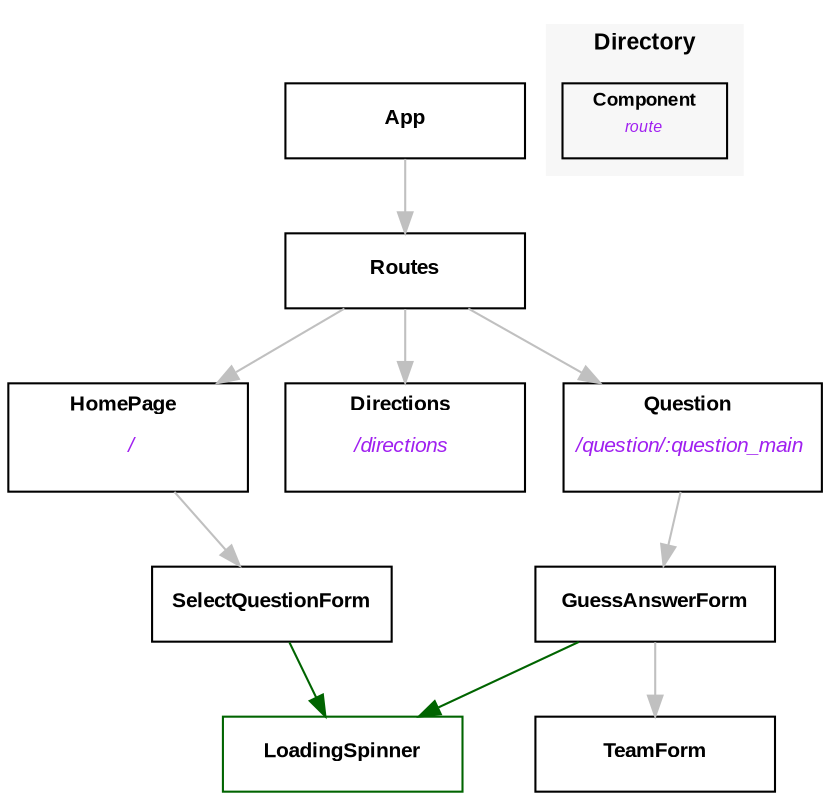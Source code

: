 digraph schema {
  graph [fontname=Arial rankdir=UD]
  node [margin=0.08 fontname=Arial width=1.6 fontsize=10 shape=rect]
  App [label=<<b>App</b>>]
  Routes [label=<<b>Routes</b>>]
  HomePage [label=<<b>HomePage</b> <br/><br/> <font color="purple"><i> / </i></font><br/><br/>>]
  Directions [label=<<b>Directions</b> <br/><br/><font color="purple"><i>/directions </i></font><br/><br/>>]
  Question [label=<<b>Question</b> <br/><br/><font color="purple"><i>/question/:question_main </i></font><br/><br/>>]
  SelectQuestionForm [label=<<b>SelectQuestionForm</b>>]
  GuessAnswerForm [label=<<b>GuessAnswerForm</b>>]
  TeamForm [label=<<b>TeamForm</b>>]
  LoadingSpinner [label=<<b>LoadingSpinner</b>> color=darkgreen]

  App ->  Routes [color="gray"]
  Routes -> HomePage [color="gray"]
  Routes -> Question [color="gray"]
  Routes -> Directions [color="gray"]
  HomePage -> SelectQuestionForm [color="gray"]
  Question -> GuessAnswerForm [color="gray"]
  GuessAnswerForm -> TeamForm [color="gray"]
  GuessAnswerForm -> LoadingSpinner [color="darkgreen"]
  SelectQuestionForm -> LoadingSpinner [color="darkgreen"]


subgraph cluster_misc {
    graph [style=filled color=gray97 label=<<b> Directory </b>> fontsize=11]
    node [margin=0.05 width=1.1 fontsize=9]
    Component [label=<<b>Component</b><br/><sub><font color="purple"><i>route</i></font></sub><br/><br/>>]
  }
}
